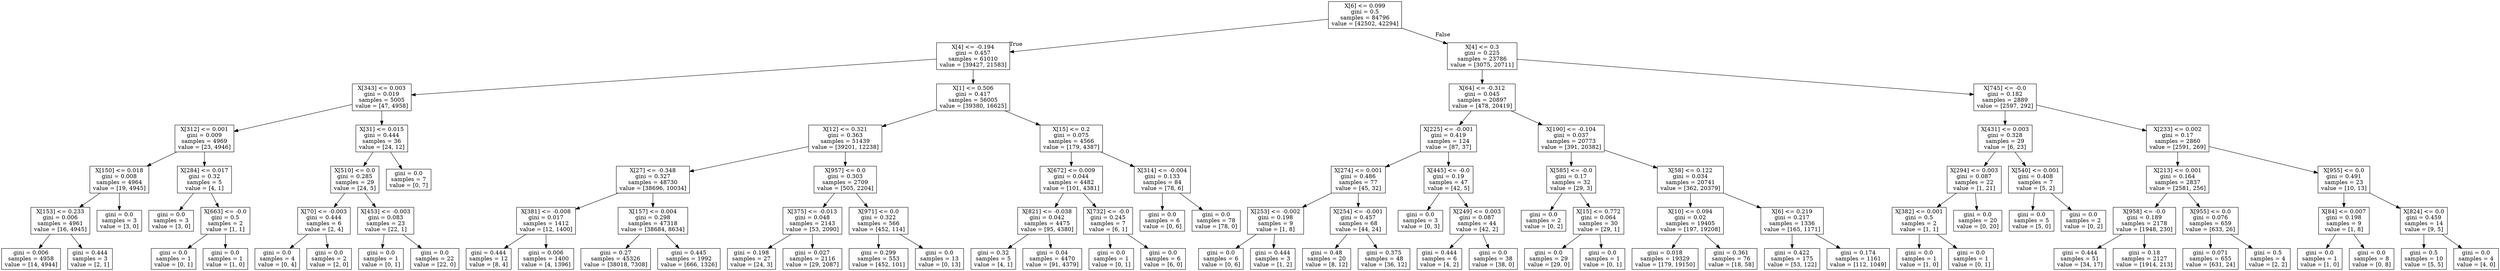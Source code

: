 digraph Tree {
node [shape=box] ;
0 [label="X[6] <= 0.099\ngini = 0.5\nsamples = 84796\nvalue = [42502, 42294]"] ;
1 [label="X[4] <= -0.194\ngini = 0.457\nsamples = 61010\nvalue = [39427, 21583]"] ;
0 -> 1 [labeldistance=2.5, labelangle=45, headlabel="True"] ;
2 [label="X[343] <= 0.003\ngini = 0.019\nsamples = 5005\nvalue = [47, 4958]"] ;
1 -> 2 ;
3 [label="X[312] <= 0.001\ngini = 0.009\nsamples = 4969\nvalue = [23, 4946]"] ;
2 -> 3 ;
4 [label="X[150] <= 0.018\ngini = 0.008\nsamples = 4964\nvalue = [19, 4945]"] ;
3 -> 4 ;
5 [label="X[153] <= 0.233\ngini = 0.006\nsamples = 4961\nvalue = [16, 4945]"] ;
4 -> 5 ;
6 [label="gini = 0.006\nsamples = 4958\nvalue = [14, 4944]"] ;
5 -> 6 ;
7 [label="gini = 0.444\nsamples = 3\nvalue = [2, 1]"] ;
5 -> 7 ;
8 [label="gini = 0.0\nsamples = 3\nvalue = [3, 0]"] ;
4 -> 8 ;
9 [label="X[284] <= 0.017\ngini = 0.32\nsamples = 5\nvalue = [4, 1]"] ;
3 -> 9 ;
10 [label="gini = 0.0\nsamples = 3\nvalue = [3, 0]"] ;
9 -> 10 ;
11 [label="X[663] <= -0.0\ngini = 0.5\nsamples = 2\nvalue = [1, 1]"] ;
9 -> 11 ;
12 [label="gini = 0.0\nsamples = 1\nvalue = [0, 1]"] ;
11 -> 12 ;
13 [label="gini = 0.0\nsamples = 1\nvalue = [1, 0]"] ;
11 -> 13 ;
14 [label="X[31] <= 0.015\ngini = 0.444\nsamples = 36\nvalue = [24, 12]"] ;
2 -> 14 ;
15 [label="X[510] <= 0.0\ngini = 0.285\nsamples = 29\nvalue = [24, 5]"] ;
14 -> 15 ;
16 [label="X[70] <= -0.003\ngini = 0.444\nsamples = 6\nvalue = [2, 4]"] ;
15 -> 16 ;
17 [label="gini = 0.0\nsamples = 4\nvalue = [0, 4]"] ;
16 -> 17 ;
18 [label="gini = 0.0\nsamples = 2\nvalue = [2, 0]"] ;
16 -> 18 ;
19 [label="X[453] <= -0.003\ngini = 0.083\nsamples = 23\nvalue = [22, 1]"] ;
15 -> 19 ;
20 [label="gini = 0.0\nsamples = 1\nvalue = [0, 1]"] ;
19 -> 20 ;
21 [label="gini = 0.0\nsamples = 22\nvalue = [22, 0]"] ;
19 -> 21 ;
22 [label="gini = 0.0\nsamples = 7\nvalue = [0, 7]"] ;
14 -> 22 ;
23 [label="X[1] <= 0.506\ngini = 0.417\nsamples = 56005\nvalue = [39380, 16625]"] ;
1 -> 23 ;
24 [label="X[12] <= 0.321\ngini = 0.363\nsamples = 51439\nvalue = [39201, 12238]"] ;
23 -> 24 ;
25 [label="X[27] <= -0.348\ngini = 0.327\nsamples = 48730\nvalue = [38696, 10034]"] ;
24 -> 25 ;
26 [label="X[381] <= -0.008\ngini = 0.017\nsamples = 1412\nvalue = [12, 1400]"] ;
25 -> 26 ;
27 [label="gini = 0.444\nsamples = 12\nvalue = [8, 4]"] ;
26 -> 27 ;
28 [label="gini = 0.006\nsamples = 1400\nvalue = [4, 1396]"] ;
26 -> 28 ;
29 [label="X[157] <= 0.004\ngini = 0.298\nsamples = 47318\nvalue = [38684, 8634]"] ;
25 -> 29 ;
30 [label="gini = 0.27\nsamples = 45326\nvalue = [38018, 7308]"] ;
29 -> 30 ;
31 [label="gini = 0.445\nsamples = 1992\nvalue = [666, 1326]"] ;
29 -> 31 ;
32 [label="X[957] <= 0.0\ngini = 0.303\nsamples = 2709\nvalue = [505, 2204]"] ;
24 -> 32 ;
33 [label="X[375] <= -0.013\ngini = 0.048\nsamples = 2143\nvalue = [53, 2090]"] ;
32 -> 33 ;
34 [label="gini = 0.198\nsamples = 27\nvalue = [24, 3]"] ;
33 -> 34 ;
35 [label="gini = 0.027\nsamples = 2116\nvalue = [29, 2087]"] ;
33 -> 35 ;
36 [label="X[971] <= 0.0\ngini = 0.322\nsamples = 566\nvalue = [452, 114]"] ;
32 -> 36 ;
37 [label="gini = 0.299\nsamples = 553\nvalue = [452, 101]"] ;
36 -> 37 ;
38 [label="gini = 0.0\nsamples = 13\nvalue = [0, 13]"] ;
36 -> 38 ;
39 [label="X[15] <= 0.2\ngini = 0.075\nsamples = 4566\nvalue = [179, 4387]"] ;
23 -> 39 ;
40 [label="X[672] <= 0.009\ngini = 0.044\nsamples = 4482\nvalue = [101, 4381]"] ;
39 -> 40 ;
41 [label="X[821] <= -0.038\ngini = 0.042\nsamples = 4475\nvalue = [95, 4380]"] ;
40 -> 41 ;
42 [label="gini = 0.32\nsamples = 5\nvalue = [4, 1]"] ;
41 -> 42 ;
43 [label="gini = 0.04\nsamples = 4470\nvalue = [91, 4379]"] ;
41 -> 43 ;
44 [label="X[732] <= -0.0\ngini = 0.245\nsamples = 7\nvalue = [6, 1]"] ;
40 -> 44 ;
45 [label="gini = 0.0\nsamples = 1\nvalue = [0, 1]"] ;
44 -> 45 ;
46 [label="gini = 0.0\nsamples = 6\nvalue = [6, 0]"] ;
44 -> 46 ;
47 [label="X[314] <= -0.004\ngini = 0.133\nsamples = 84\nvalue = [78, 6]"] ;
39 -> 47 ;
48 [label="gini = 0.0\nsamples = 6\nvalue = [0, 6]"] ;
47 -> 48 ;
49 [label="gini = 0.0\nsamples = 78\nvalue = [78, 0]"] ;
47 -> 49 ;
50 [label="X[4] <= 0.3\ngini = 0.225\nsamples = 23786\nvalue = [3075, 20711]"] ;
0 -> 50 [labeldistance=2.5, labelangle=-45, headlabel="False"] ;
51 [label="X[64] <= -0.312\ngini = 0.045\nsamples = 20897\nvalue = [478, 20419]"] ;
50 -> 51 ;
52 [label="X[225] <= -0.001\ngini = 0.419\nsamples = 124\nvalue = [87, 37]"] ;
51 -> 52 ;
53 [label="X[274] <= 0.001\ngini = 0.486\nsamples = 77\nvalue = [45, 32]"] ;
52 -> 53 ;
54 [label="X[253] <= -0.002\ngini = 0.198\nsamples = 9\nvalue = [1, 8]"] ;
53 -> 54 ;
55 [label="gini = 0.0\nsamples = 6\nvalue = [0, 6]"] ;
54 -> 55 ;
56 [label="gini = 0.444\nsamples = 3\nvalue = [1, 2]"] ;
54 -> 56 ;
57 [label="X[254] <= -0.001\ngini = 0.457\nsamples = 68\nvalue = [44, 24]"] ;
53 -> 57 ;
58 [label="gini = 0.48\nsamples = 20\nvalue = [8, 12]"] ;
57 -> 58 ;
59 [label="gini = 0.375\nsamples = 48\nvalue = [36, 12]"] ;
57 -> 59 ;
60 [label="X[445] <= -0.0\ngini = 0.19\nsamples = 47\nvalue = [42, 5]"] ;
52 -> 60 ;
61 [label="gini = 0.0\nsamples = 3\nvalue = [0, 3]"] ;
60 -> 61 ;
62 [label="X[249] <= 0.003\ngini = 0.087\nsamples = 44\nvalue = [42, 2]"] ;
60 -> 62 ;
63 [label="gini = 0.444\nsamples = 6\nvalue = [4, 2]"] ;
62 -> 63 ;
64 [label="gini = 0.0\nsamples = 38\nvalue = [38, 0]"] ;
62 -> 64 ;
65 [label="X[190] <= -0.104\ngini = 0.037\nsamples = 20773\nvalue = [391, 20382]"] ;
51 -> 65 ;
66 [label="X[585] <= -0.0\ngini = 0.17\nsamples = 32\nvalue = [29, 3]"] ;
65 -> 66 ;
67 [label="gini = 0.0\nsamples = 2\nvalue = [0, 2]"] ;
66 -> 67 ;
68 [label="X[15] <= 0.772\ngini = 0.064\nsamples = 30\nvalue = [29, 1]"] ;
66 -> 68 ;
69 [label="gini = 0.0\nsamples = 29\nvalue = [29, 0]"] ;
68 -> 69 ;
70 [label="gini = 0.0\nsamples = 1\nvalue = [0, 1]"] ;
68 -> 70 ;
71 [label="X[58] <= 0.122\ngini = 0.034\nsamples = 20741\nvalue = [362, 20379]"] ;
65 -> 71 ;
72 [label="X[10] <= 0.094\ngini = 0.02\nsamples = 19405\nvalue = [197, 19208]"] ;
71 -> 72 ;
73 [label="gini = 0.018\nsamples = 19329\nvalue = [179, 19150]"] ;
72 -> 73 ;
74 [label="gini = 0.361\nsamples = 76\nvalue = [18, 58]"] ;
72 -> 74 ;
75 [label="X[6] <= 0.219\ngini = 0.217\nsamples = 1336\nvalue = [165, 1171]"] ;
71 -> 75 ;
76 [label="gini = 0.422\nsamples = 175\nvalue = [53, 122]"] ;
75 -> 76 ;
77 [label="gini = 0.174\nsamples = 1161\nvalue = [112, 1049]"] ;
75 -> 77 ;
78 [label="X[745] <= -0.0\ngini = 0.182\nsamples = 2889\nvalue = [2597, 292]"] ;
50 -> 78 ;
79 [label="X[431] <= 0.003\ngini = 0.328\nsamples = 29\nvalue = [6, 23]"] ;
78 -> 79 ;
80 [label="X[294] <= 0.003\ngini = 0.087\nsamples = 22\nvalue = [1, 21]"] ;
79 -> 80 ;
81 [label="X[382] <= 0.001\ngini = 0.5\nsamples = 2\nvalue = [1, 1]"] ;
80 -> 81 ;
82 [label="gini = 0.0\nsamples = 1\nvalue = [1, 0]"] ;
81 -> 82 ;
83 [label="gini = 0.0\nsamples = 1\nvalue = [0, 1]"] ;
81 -> 83 ;
84 [label="gini = 0.0\nsamples = 20\nvalue = [0, 20]"] ;
80 -> 84 ;
85 [label="X[540] <= 0.001\ngini = 0.408\nsamples = 7\nvalue = [5, 2]"] ;
79 -> 85 ;
86 [label="gini = 0.0\nsamples = 5\nvalue = [5, 0]"] ;
85 -> 86 ;
87 [label="gini = 0.0\nsamples = 2\nvalue = [0, 2]"] ;
85 -> 87 ;
88 [label="X[233] <= 0.002\ngini = 0.17\nsamples = 2860\nvalue = [2591, 269]"] ;
78 -> 88 ;
89 [label="X[213] <= 0.001\ngini = 0.164\nsamples = 2837\nvalue = [2581, 256]"] ;
88 -> 89 ;
90 [label="X[958] <= -0.0\ngini = 0.189\nsamples = 2178\nvalue = [1948, 230]"] ;
89 -> 90 ;
91 [label="gini = 0.444\nsamples = 51\nvalue = [34, 17]"] ;
90 -> 91 ;
92 [label="gini = 0.18\nsamples = 2127\nvalue = [1914, 213]"] ;
90 -> 92 ;
93 [label="X[955] <= 0.0\ngini = 0.076\nsamples = 659\nvalue = [633, 26]"] ;
89 -> 93 ;
94 [label="gini = 0.071\nsamples = 655\nvalue = [631, 24]"] ;
93 -> 94 ;
95 [label="gini = 0.5\nsamples = 4\nvalue = [2, 2]"] ;
93 -> 95 ;
96 [label="X[955] <= 0.0\ngini = 0.491\nsamples = 23\nvalue = [10, 13]"] ;
88 -> 96 ;
97 [label="X[84] <= 0.007\ngini = 0.198\nsamples = 9\nvalue = [1, 8]"] ;
96 -> 97 ;
98 [label="gini = 0.0\nsamples = 1\nvalue = [1, 0]"] ;
97 -> 98 ;
99 [label="gini = 0.0\nsamples = 8\nvalue = [0, 8]"] ;
97 -> 99 ;
100 [label="X[824] <= 0.0\ngini = 0.459\nsamples = 14\nvalue = [9, 5]"] ;
96 -> 100 ;
101 [label="gini = 0.5\nsamples = 10\nvalue = [5, 5]"] ;
100 -> 101 ;
102 [label="gini = 0.0\nsamples = 4\nvalue = [4, 0]"] ;
100 -> 102 ;
}
